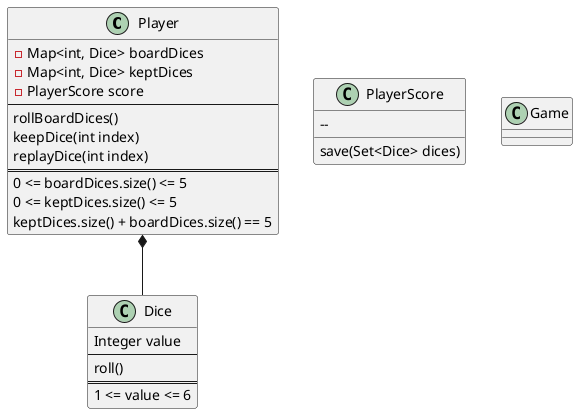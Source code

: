 @startuml
class Player {
    -Map<int, Dice> boardDices
    -Map<int, Dice> keptDices
    -PlayerScore score
    --
    rollBoardDices()
    keepDice(int index)
    replayDice(int index)
    ==
    0 <= boardDices.size() <= 5
    0 <= keptDices.size() <= 5
    keptDices.size() + boardDices.size() == 5
}

class PlayerScore {

    --
    save(Set<Dice> dices)
}

class Dice {
    Integer value
    --
    roll()
    ==
    1 <= value <= 6
}

class Game

Player *-- Dice

@enduml